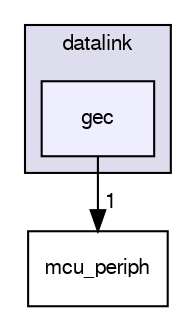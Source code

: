digraph "sw/airborne/modules/datalink/gec" {
  compound=true
  node [ fontsize="10", fontname="FreeSans"];
  edge [ labelfontsize="10", labelfontname="FreeSans"];
  subgraph clusterdir_164c7aa663179b26059278e7f36078da {
    graph [ bgcolor="#ddddee", pencolor="black", label="datalink" fontname="FreeSans", fontsize="10", URL="dir_164c7aa663179b26059278e7f36078da.html"]
  dir_a4141aa9aabfd994603c58524628479f [shape=box, label="gec", style="filled", fillcolor="#eeeeff", pencolor="black", URL="dir_a4141aa9aabfd994603c58524628479f.html"];
  }
  dir_1ca43f6a116d741d80fb1d0555a2b198 [shape=box label="mcu_periph" URL="dir_1ca43f6a116d741d80fb1d0555a2b198.html"];
  dir_a4141aa9aabfd994603c58524628479f->dir_1ca43f6a116d741d80fb1d0555a2b198 [headlabel="1", labeldistance=1.5 headhref="dir_000133_000107.html"];
}
